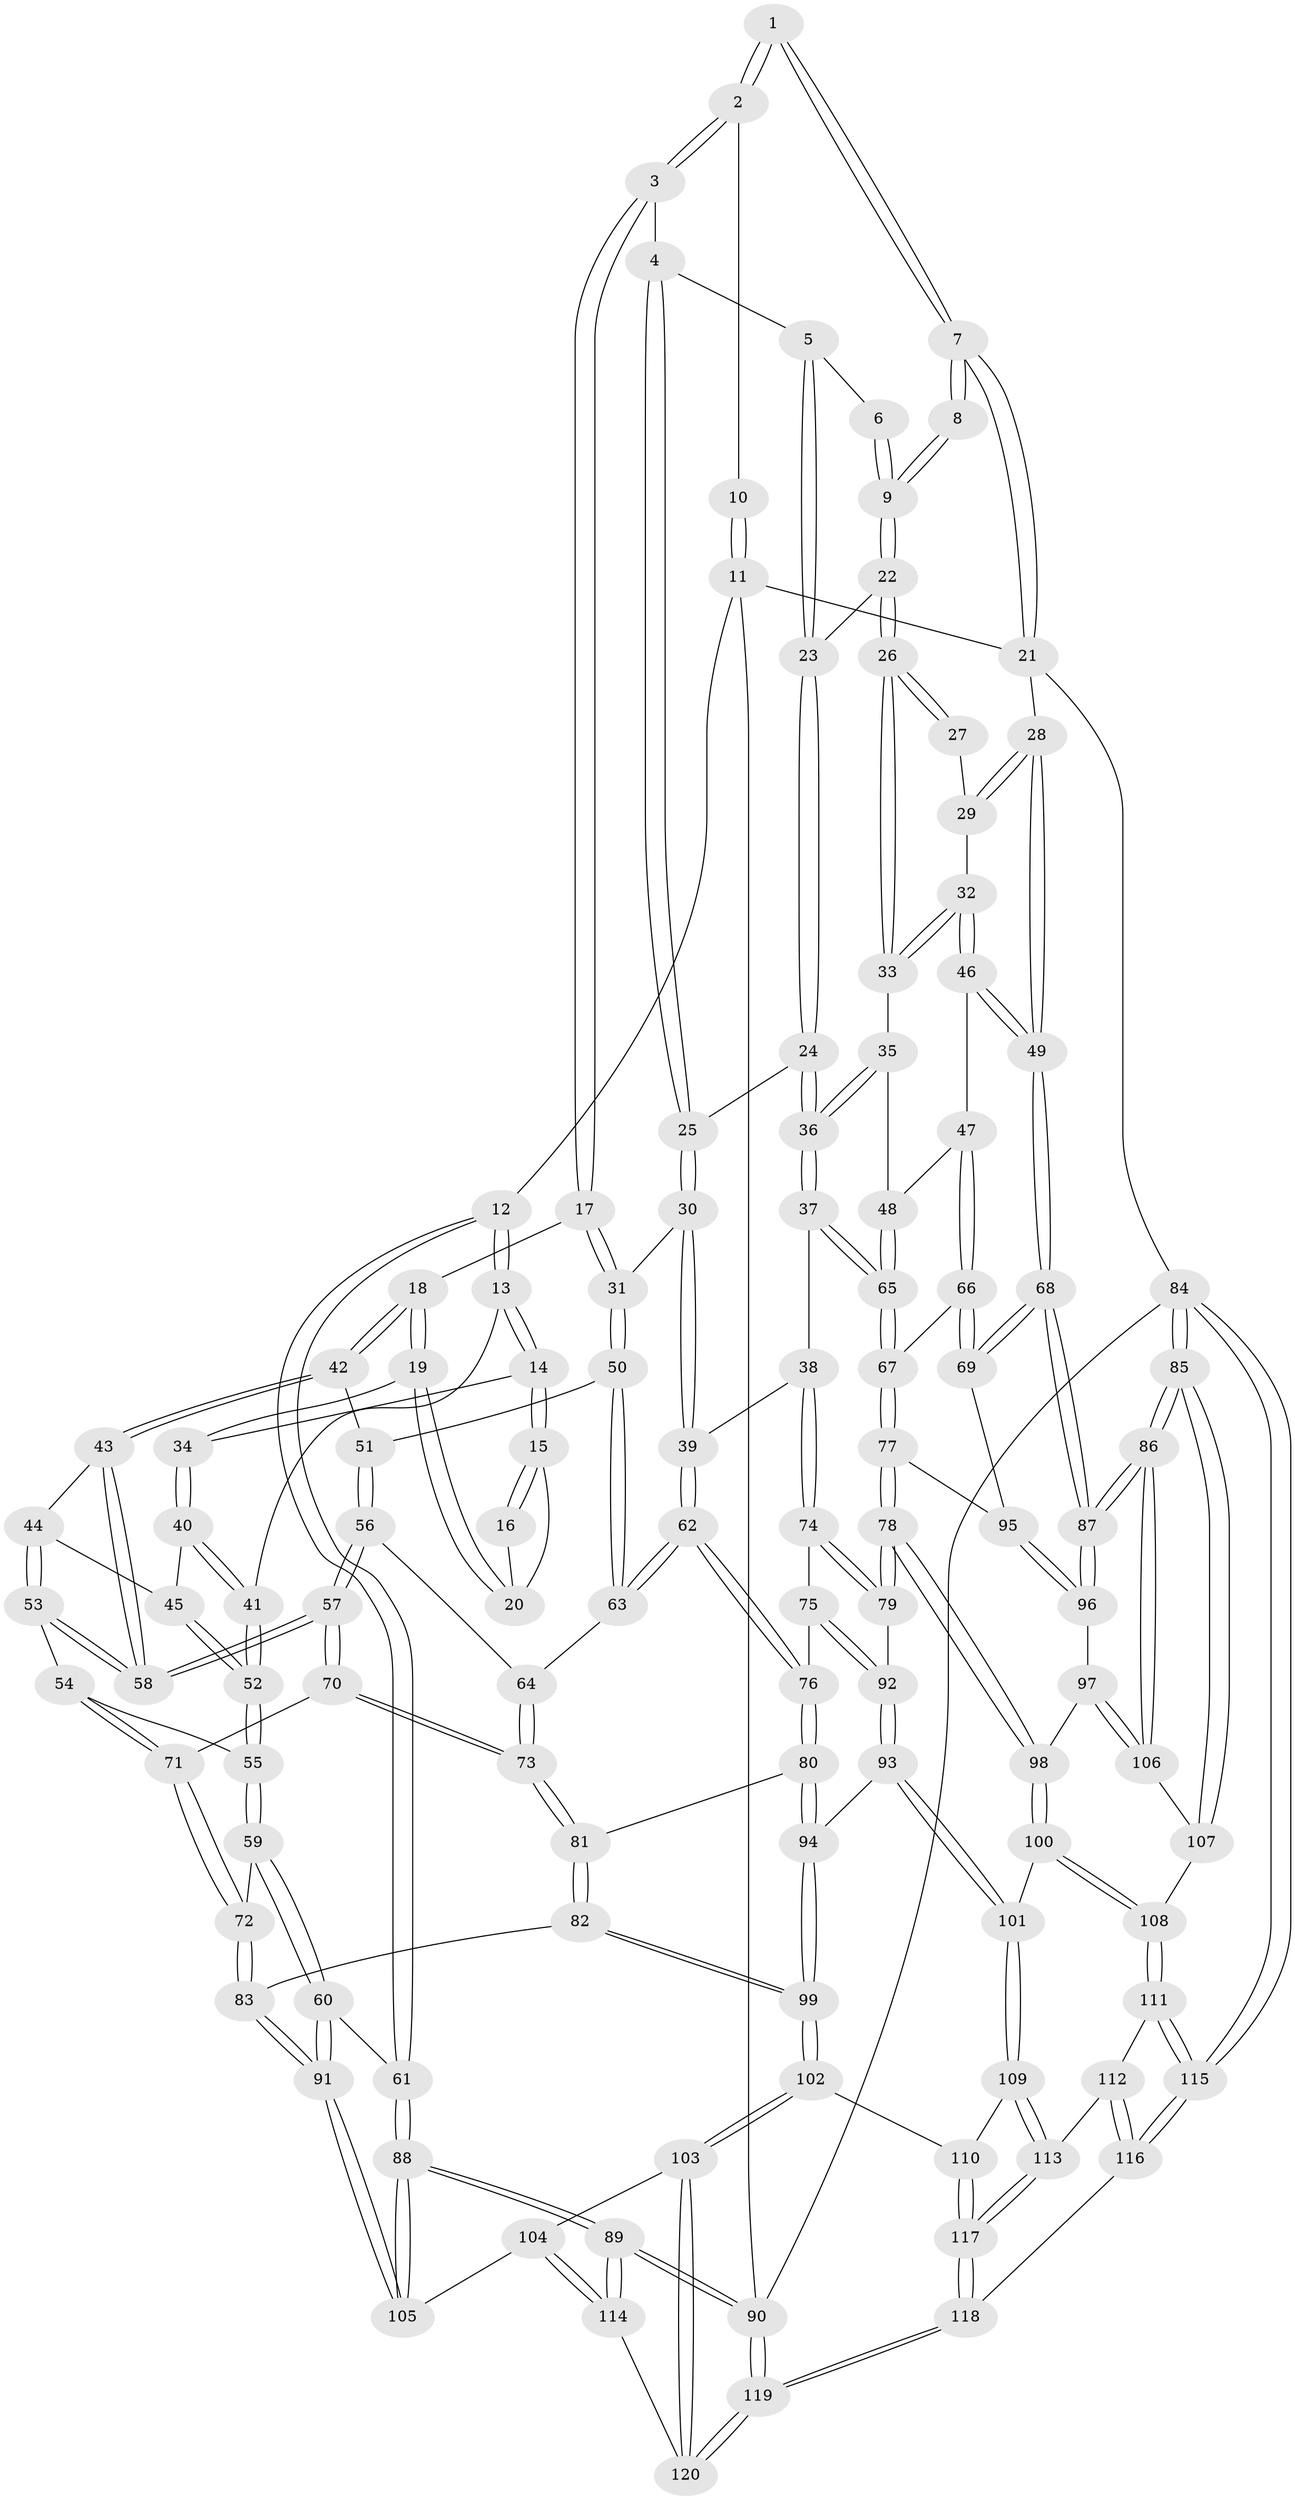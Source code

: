 // Generated by graph-tools (version 1.1) at 2025/27/03/09/25 03:27:04]
// undirected, 120 vertices, 297 edges
graph export_dot {
graph [start="1"]
  node [color=gray90,style=filled];
  1 [pos="+0.8802560512076689+0"];
  2 [pos="+0.46462051912115004+0"];
  3 [pos="+0.4903400969319087+0"];
  4 [pos="+0.529570092569844+0"];
  5 [pos="+0.7376636555387206+0.06834459815841426"];
  6 [pos="+0.8139505127558135+0"];
  7 [pos="+1+0"];
  8 [pos="+0.9653178434703346+0.017625681432660405"];
  9 [pos="+0.8226144564395635+0.11659765757802175"];
  10 [pos="+0.2839296726905693+0"];
  11 [pos="+0+0"];
  12 [pos="+0+0.11477337318059064"];
  13 [pos="+0+0.17188876076860576"];
  14 [pos="+0.12454595446574498+0.1420626241678094"];
  15 [pos="+0.13405706790531213+0.13267588243416392"];
  16 [pos="+0.25344860696701754+0"];
  17 [pos="+0.43110528692073125+0.17601980671406034"];
  18 [pos="+0.32741582375251727+0.194459599445883"];
  19 [pos="+0.29563326820330904+0.18722489913036727"];
  20 [pos="+0.257828605968002+0.08363380429330336"];
  21 [pos="+1+0"];
  22 [pos="+0.820131766763474+0.11973112361942524"];
  23 [pos="+0.7493461267023211+0.13082276442603896"];
  24 [pos="+0.7284302779104933+0.15884793487864"];
  25 [pos="+0.6176042703438102+0.1033287667583206"];
  26 [pos="+0.8944720682598196+0.1958743573397861"];
  27 [pos="+0.9566622554003723+0.05829075731562608"];
  28 [pos="+1+0.18912720302354658"];
  29 [pos="+0.9762039928090133+0.17059806618628393"];
  30 [pos="+0.563959401247141+0.2705167624130128"];
  31 [pos="+0.4813497504832067+0.24468968879397532"];
  32 [pos="+0.9096672276172713+0.22433495007409424"];
  33 [pos="+0.9014039708906265+0.22078911017802574"];
  34 [pos="+0.26283965532683984+0.19943652575636997"];
  35 [pos="+0.8714423321171499+0.2374538783257742"];
  36 [pos="+0.7125340782353332+0.2804695296518567"];
  37 [pos="+0.7042468636437014+0.29356899476811316"];
  38 [pos="+0.6608183990677526+0.3074711689393454"];
  39 [pos="+0.6083573198730176+0.29757522792488234"];
  40 [pos="+0.23172175941439166+0.24097783306035214"];
  41 [pos="+0.07672823750145741+0.2644345226229891"];
  42 [pos="+0.3118513798140398+0.3291276393714528"];
  43 [pos="+0.28911964191771855+0.34217245840465277"];
  44 [pos="+0.2503091393851755+0.3281123808748253"];
  45 [pos="+0.22735548976457948+0.2874962996168818"];
  46 [pos="+0.9897666077798328+0.3003801803139087"];
  47 [pos="+0.8951389078656846+0.3611937271167731"];
  48 [pos="+0.8692681219118833+0.35980000472991464"];
  49 [pos="+1+0.3582095137292761"];
  50 [pos="+0.44492081800728284+0.31081790743248483"];
  51 [pos="+0.33962926058676446+0.3407308514224187"];
  52 [pos="+0.12955398269975998+0.34123488414063285"];
  53 [pos="+0.19653785673973975+0.3744912381725078"];
  54 [pos="+0.18944151367279002+0.376263917904348"];
  55 [pos="+0.13387511937193078+0.3570918312919021"];
  56 [pos="+0.3536114987885712+0.38171134011082264"];
  57 [pos="+0.28976202774003973+0.44272180664950506"];
  58 [pos="+0.27985030769112085+0.4086142675588782"];
  59 [pos="+0.07979232819990545+0.47157487403130804"];
  60 [pos="+0+0.5281923795708874"];
  61 [pos="+0+0.5072573676677011"];
  62 [pos="+0.4922959613276976+0.4780571355060776"];
  63 [pos="+0.4347822283183532+0.39858317244862373"];
  64 [pos="+0.39922833412300435+0.40617227260134287"];
  65 [pos="+0.7920724740692776+0.3788830480310726"];
  66 [pos="+0.9376834784448613+0.46999844582554534"];
  67 [pos="+0.8101177373664518+0.4888796419820171"];
  68 [pos="+1+0.5387825112528793"];
  69 [pos="+1+0.5094626989734728"];
  70 [pos="+0.2897487789968316+0.45593039321138823"];
  71 [pos="+0.2179943213382217+0.4811345558554697"];
  72 [pos="+0.20175202018062516+0.4959419434333602"];
  73 [pos="+0.32582887701221713+0.48063944561983485"];
  74 [pos="+0.6516660860302298+0.41451421592277127"];
  75 [pos="+0.5499704685672637+0.5029828325726288"];
  76 [pos="+0.4928973459282414+0.4828700137160138"];
  77 [pos="+0.8087747922785778+0.4913982956301308"];
  78 [pos="+0.7179716367412645+0.5564103085080377"];
  79 [pos="+0.7113986052005272+0.5514121169351605"];
  80 [pos="+0.4653214971393623+0.5121072585402507"];
  81 [pos="+0.35358870440166273+0.5261024129588341"];
  82 [pos="+0.3162750340369755+0.6214846989619657"];
  83 [pos="+0.22376086381967822+0.627051837718835"];
  84 [pos="+1+1"];
  85 [pos="+1+1"];
  86 [pos="+1+1"];
  87 [pos="+1+0.6319627177287406"];
  88 [pos="+0+1"];
  89 [pos="+0+1"];
  90 [pos="+0+1"];
  91 [pos="+0.14693878194590201+0.6880280928623195"];
  92 [pos="+0.5751220943720391+0.5289607110200111"];
  93 [pos="+0.5538582700894309+0.6968570870462891"];
  94 [pos="+0.4775283943829677+0.6926380534503216"];
  95 [pos="+0.8613617443196246+0.5629548367729755"];
  96 [pos="+0.8797995444201293+0.6219858705151855"];
  97 [pos="+0.8234752071512726+0.6715482887512201"];
  98 [pos="+0.7168115801740508+0.6381476795601116"];
  99 [pos="+0.4157588404020533+0.720737123690784"];
  100 [pos="+0.6378431687529306+0.7282547049425102"];
  101 [pos="+0.6228944601059978+0.7257887250377807"];
  102 [pos="+0.3660934331385059+0.8438535977106679"];
  103 [pos="+0.2866262226028629+0.8758321494027177"];
  104 [pos="+0.18100649867909893+0.7819156109890241"];
  105 [pos="+0.1463869738737127+0.6994686098702635"];
  106 [pos="+0.8600774232297592+0.7464177854561791"];
  107 [pos="+0.7363977263337439+0.8134112897269551"];
  108 [pos="+0.6818902573225266+0.8125751127934555"];
  109 [pos="+0.5101391868460705+0.8698374894147584"];
  110 [pos="+0.3840334450714637+0.8559491347843957"];
  111 [pos="+0.6754138591425841+0.848848281595284"];
  112 [pos="+0.6400261500308304+0.8912348966797986"];
  113 [pos="+0.5782453126277846+0.926139342312437"];
  114 [pos="+0+1"];
  115 [pos="+1+1"];
  116 [pos="+0.753966754090819+1"];
  117 [pos="+0.5212153598471276+1"];
  118 [pos="+0.529248264040714+1"];
  119 [pos="+0.2777178288193384+1"];
  120 [pos="+0.28007981579084834+0.8922582157213906"];
  1 -- 2;
  1 -- 2;
  1 -- 7;
  1 -- 7;
  2 -- 3;
  2 -- 3;
  2 -- 10;
  3 -- 4;
  3 -- 17;
  3 -- 17;
  4 -- 5;
  4 -- 25;
  4 -- 25;
  5 -- 6;
  5 -- 23;
  5 -- 23;
  6 -- 9;
  6 -- 9;
  7 -- 8;
  7 -- 8;
  7 -- 21;
  7 -- 21;
  8 -- 9;
  8 -- 9;
  9 -- 22;
  9 -- 22;
  10 -- 11;
  10 -- 11;
  11 -- 12;
  11 -- 21;
  11 -- 90;
  12 -- 13;
  12 -- 13;
  12 -- 61;
  12 -- 61;
  13 -- 14;
  13 -- 14;
  13 -- 41;
  14 -- 15;
  14 -- 15;
  14 -- 34;
  15 -- 16;
  15 -- 16;
  15 -- 20;
  16 -- 20;
  17 -- 18;
  17 -- 31;
  17 -- 31;
  18 -- 19;
  18 -- 19;
  18 -- 42;
  18 -- 42;
  19 -- 20;
  19 -- 20;
  19 -- 34;
  21 -- 28;
  21 -- 84;
  22 -- 23;
  22 -- 26;
  22 -- 26;
  23 -- 24;
  23 -- 24;
  24 -- 25;
  24 -- 36;
  24 -- 36;
  25 -- 30;
  25 -- 30;
  26 -- 27;
  26 -- 27;
  26 -- 33;
  26 -- 33;
  27 -- 29;
  28 -- 29;
  28 -- 29;
  28 -- 49;
  28 -- 49;
  29 -- 32;
  30 -- 31;
  30 -- 39;
  30 -- 39;
  31 -- 50;
  31 -- 50;
  32 -- 33;
  32 -- 33;
  32 -- 46;
  32 -- 46;
  33 -- 35;
  34 -- 40;
  34 -- 40;
  35 -- 36;
  35 -- 36;
  35 -- 48;
  36 -- 37;
  36 -- 37;
  37 -- 38;
  37 -- 65;
  37 -- 65;
  38 -- 39;
  38 -- 74;
  38 -- 74;
  39 -- 62;
  39 -- 62;
  40 -- 41;
  40 -- 41;
  40 -- 45;
  41 -- 52;
  41 -- 52;
  42 -- 43;
  42 -- 43;
  42 -- 51;
  43 -- 44;
  43 -- 58;
  43 -- 58;
  44 -- 45;
  44 -- 53;
  44 -- 53;
  45 -- 52;
  45 -- 52;
  46 -- 47;
  46 -- 49;
  46 -- 49;
  47 -- 48;
  47 -- 66;
  47 -- 66;
  48 -- 65;
  48 -- 65;
  49 -- 68;
  49 -- 68;
  50 -- 51;
  50 -- 63;
  50 -- 63;
  51 -- 56;
  51 -- 56;
  52 -- 55;
  52 -- 55;
  53 -- 54;
  53 -- 58;
  53 -- 58;
  54 -- 55;
  54 -- 71;
  54 -- 71;
  55 -- 59;
  55 -- 59;
  56 -- 57;
  56 -- 57;
  56 -- 64;
  57 -- 58;
  57 -- 58;
  57 -- 70;
  57 -- 70;
  59 -- 60;
  59 -- 60;
  59 -- 72;
  60 -- 61;
  60 -- 91;
  60 -- 91;
  61 -- 88;
  61 -- 88;
  62 -- 63;
  62 -- 63;
  62 -- 76;
  62 -- 76;
  63 -- 64;
  64 -- 73;
  64 -- 73;
  65 -- 67;
  65 -- 67;
  66 -- 67;
  66 -- 69;
  66 -- 69;
  67 -- 77;
  67 -- 77;
  68 -- 69;
  68 -- 69;
  68 -- 87;
  68 -- 87;
  69 -- 95;
  70 -- 71;
  70 -- 73;
  70 -- 73;
  71 -- 72;
  71 -- 72;
  72 -- 83;
  72 -- 83;
  73 -- 81;
  73 -- 81;
  74 -- 75;
  74 -- 79;
  74 -- 79;
  75 -- 76;
  75 -- 92;
  75 -- 92;
  76 -- 80;
  76 -- 80;
  77 -- 78;
  77 -- 78;
  77 -- 95;
  78 -- 79;
  78 -- 79;
  78 -- 98;
  78 -- 98;
  79 -- 92;
  80 -- 81;
  80 -- 94;
  80 -- 94;
  81 -- 82;
  81 -- 82;
  82 -- 83;
  82 -- 99;
  82 -- 99;
  83 -- 91;
  83 -- 91;
  84 -- 85;
  84 -- 85;
  84 -- 115;
  84 -- 115;
  84 -- 90;
  85 -- 86;
  85 -- 86;
  85 -- 107;
  85 -- 107;
  86 -- 87;
  86 -- 87;
  86 -- 106;
  86 -- 106;
  87 -- 96;
  87 -- 96;
  88 -- 89;
  88 -- 89;
  88 -- 105;
  88 -- 105;
  89 -- 90;
  89 -- 90;
  89 -- 114;
  89 -- 114;
  90 -- 119;
  90 -- 119;
  91 -- 105;
  91 -- 105;
  92 -- 93;
  92 -- 93;
  93 -- 94;
  93 -- 101;
  93 -- 101;
  94 -- 99;
  94 -- 99;
  95 -- 96;
  95 -- 96;
  96 -- 97;
  97 -- 98;
  97 -- 106;
  97 -- 106;
  98 -- 100;
  98 -- 100;
  99 -- 102;
  99 -- 102;
  100 -- 101;
  100 -- 108;
  100 -- 108;
  101 -- 109;
  101 -- 109;
  102 -- 103;
  102 -- 103;
  102 -- 110;
  103 -- 104;
  103 -- 120;
  103 -- 120;
  104 -- 105;
  104 -- 114;
  104 -- 114;
  106 -- 107;
  107 -- 108;
  108 -- 111;
  108 -- 111;
  109 -- 110;
  109 -- 113;
  109 -- 113;
  110 -- 117;
  110 -- 117;
  111 -- 112;
  111 -- 115;
  111 -- 115;
  112 -- 113;
  112 -- 116;
  112 -- 116;
  113 -- 117;
  113 -- 117;
  114 -- 120;
  115 -- 116;
  115 -- 116;
  116 -- 118;
  117 -- 118;
  117 -- 118;
  118 -- 119;
  118 -- 119;
  119 -- 120;
  119 -- 120;
}
